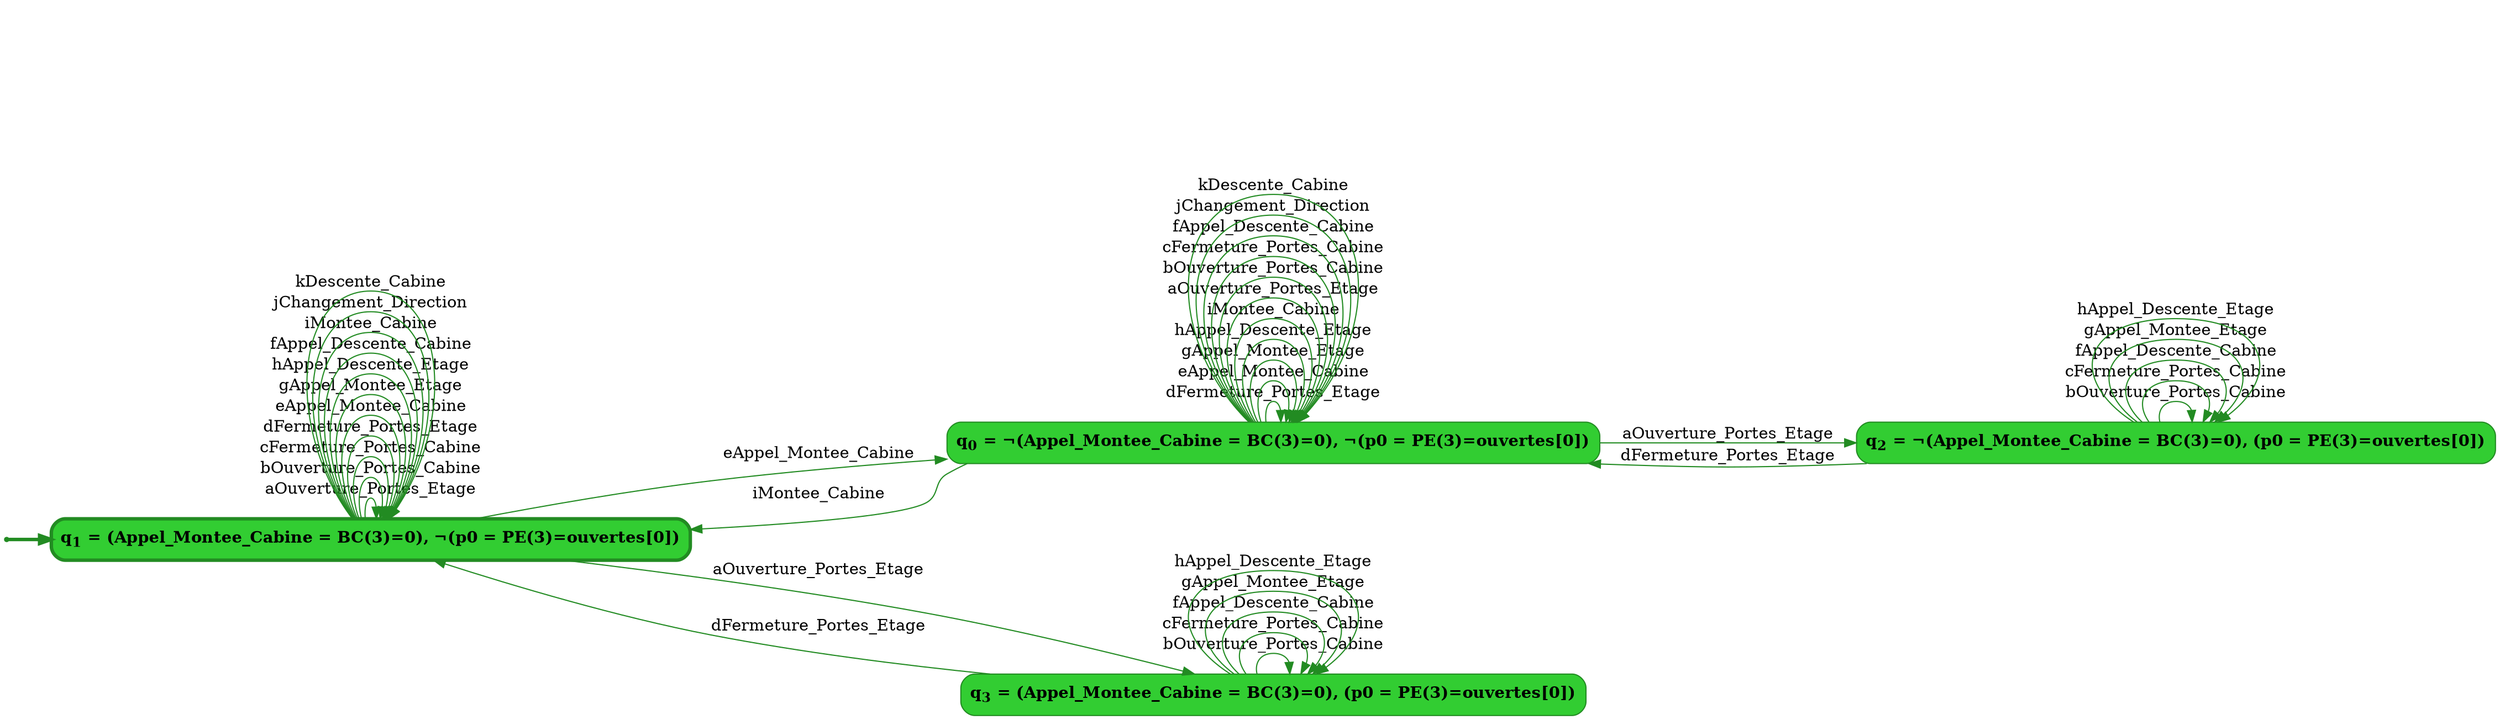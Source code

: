 digraph g {

	rankdir="LR"

	__invisible__[shape="point", color="forestgreen"]
	q1[label=<<b>q<sub>1</sub> = (Appel_Montee_Cabine = BC(3)=0), ¬(p0 = PE(3)=ouvertes[0])</b>>, shape="box", style="rounded, filled", fillcolor="limegreen", color="forestgreen", penwidth=3] // Initial
	q0[label=<<b>q<sub>0</sub> = ¬(Appel_Montee_Cabine = BC(3)=0), ¬(p0 = PE(3)=ouvertes[0])</b>>, shape="box", style="rounded, filled", fillcolor="limegreen", color="forestgreen"]
	q2[label=<<b>q<sub>2</sub> = ¬(Appel_Montee_Cabine = BC(3)=0), (p0 = PE(3)=ouvertes[0])</b>>, shape="box", style="rounded, filled", fillcolor="limegreen", color="forestgreen"]
	q3[label=<<b>q<sub>3</sub> = (Appel_Montee_Cabine = BC(3)=0), (p0 = PE(3)=ouvertes[0])</b>>, shape="box", style="rounded, filled", fillcolor="limegreen", color="forestgreen"]

	__invisible__ -> q1[penwidth=3, color="forestgreen"]
	q1 -> q1[label=<aOuverture_Portes_Etage>, color="forestgreen"]
	q1 -> q1[label=<bOuverture_Portes_Cabine>, color="forestgreen"]
	q1 -> q1[label=<cFermeture_Portes_Cabine>, color="forestgreen"]
	q1 -> q1[label=<dFermeture_Portes_Etage>, color="forestgreen"]
	q1 -> q0[label=<eAppel_Montee_Cabine>, color="forestgreen"]
	q0 -> q0[label=<dFermeture_Portes_Etage>, color="forestgreen"]
	q0 -> q0[label=<eAppel_Montee_Cabine>, color="forestgreen"]
	q0 -> q0[label=<gAppel_Montee_Etage>, color="forestgreen"]
	q0 -> q0[label=<hAppel_Descente_Etage>, color="forestgreen"]
	q0 -> q0[label=<iMontee_Cabine>, color="forestgreen"]
	q0 -> q0[label=<aOuverture_Portes_Etage>, color="forestgreen"]
	q0 -> q0[label=<bOuverture_Portes_Cabine>, color="forestgreen"]
	q0 -> q0[label=<cFermeture_Portes_Cabine>, color="forestgreen"]
	q0 -> q0[label=<fAppel_Descente_Cabine>, color="forestgreen"]
	q0 -> q2[label=<aOuverture_Portes_Etage>, color="forestgreen"]
	q2 -> q2[label=<bOuverture_Portes_Cabine>, color="forestgreen"]
	q2 -> q2[label=<cFermeture_Portes_Cabine>, color="forestgreen"]
	q2 -> q0[label=<dFermeture_Portes_Etage>, color="forestgreen"]
	q2 -> q2[label=<fAppel_Descente_Cabine>, color="forestgreen"]
	q2 -> q2[label=<gAppel_Montee_Etage>, color="forestgreen"]
	q2 -> q2[label=<hAppel_Descente_Etage>, color="forestgreen"]
	q0 -> q1[label=<iMontee_Cabine>, color="forestgreen"]
	q0 -> q0[label=<jChangement_Direction>, color="forestgreen"]
	q0 -> q0[label=<kDescente_Cabine>, color="forestgreen"]
	q1 -> q1[label=<eAppel_Montee_Cabine>, color="forestgreen"]
	q1 -> q1[label=<gAppel_Montee_Etage>, color="forestgreen"]
	q1 -> q1[label=<hAppel_Descente_Etage>, color="forestgreen"]
	q1 -> q3[label=<aOuverture_Portes_Etage>, color="forestgreen"]
	q3 -> q3[label=<bOuverture_Portes_Cabine>, color="forestgreen"]
	q3 -> q3[label=<cFermeture_Portes_Cabine>, color="forestgreen"]
	q3 -> q1[label=<dFermeture_Portes_Etage>, color="forestgreen"]
	q3 -> q3[label=<fAppel_Descente_Cabine>, color="forestgreen"]
	q3 -> q3[label=<gAppel_Montee_Etage>, color="forestgreen"]
	q3 -> q3[label=<hAppel_Descente_Etage>, color="forestgreen"]
	q1 -> q1[label=<fAppel_Descente_Cabine>, color="forestgreen"]
	q1 -> q1[label=<iMontee_Cabine>, color="forestgreen"]
	q1 -> q1[label=<jChangement_Direction>, color="forestgreen"]
	q1 -> q1[label=<kDescente_Cabine>, color="forestgreen"]

}
